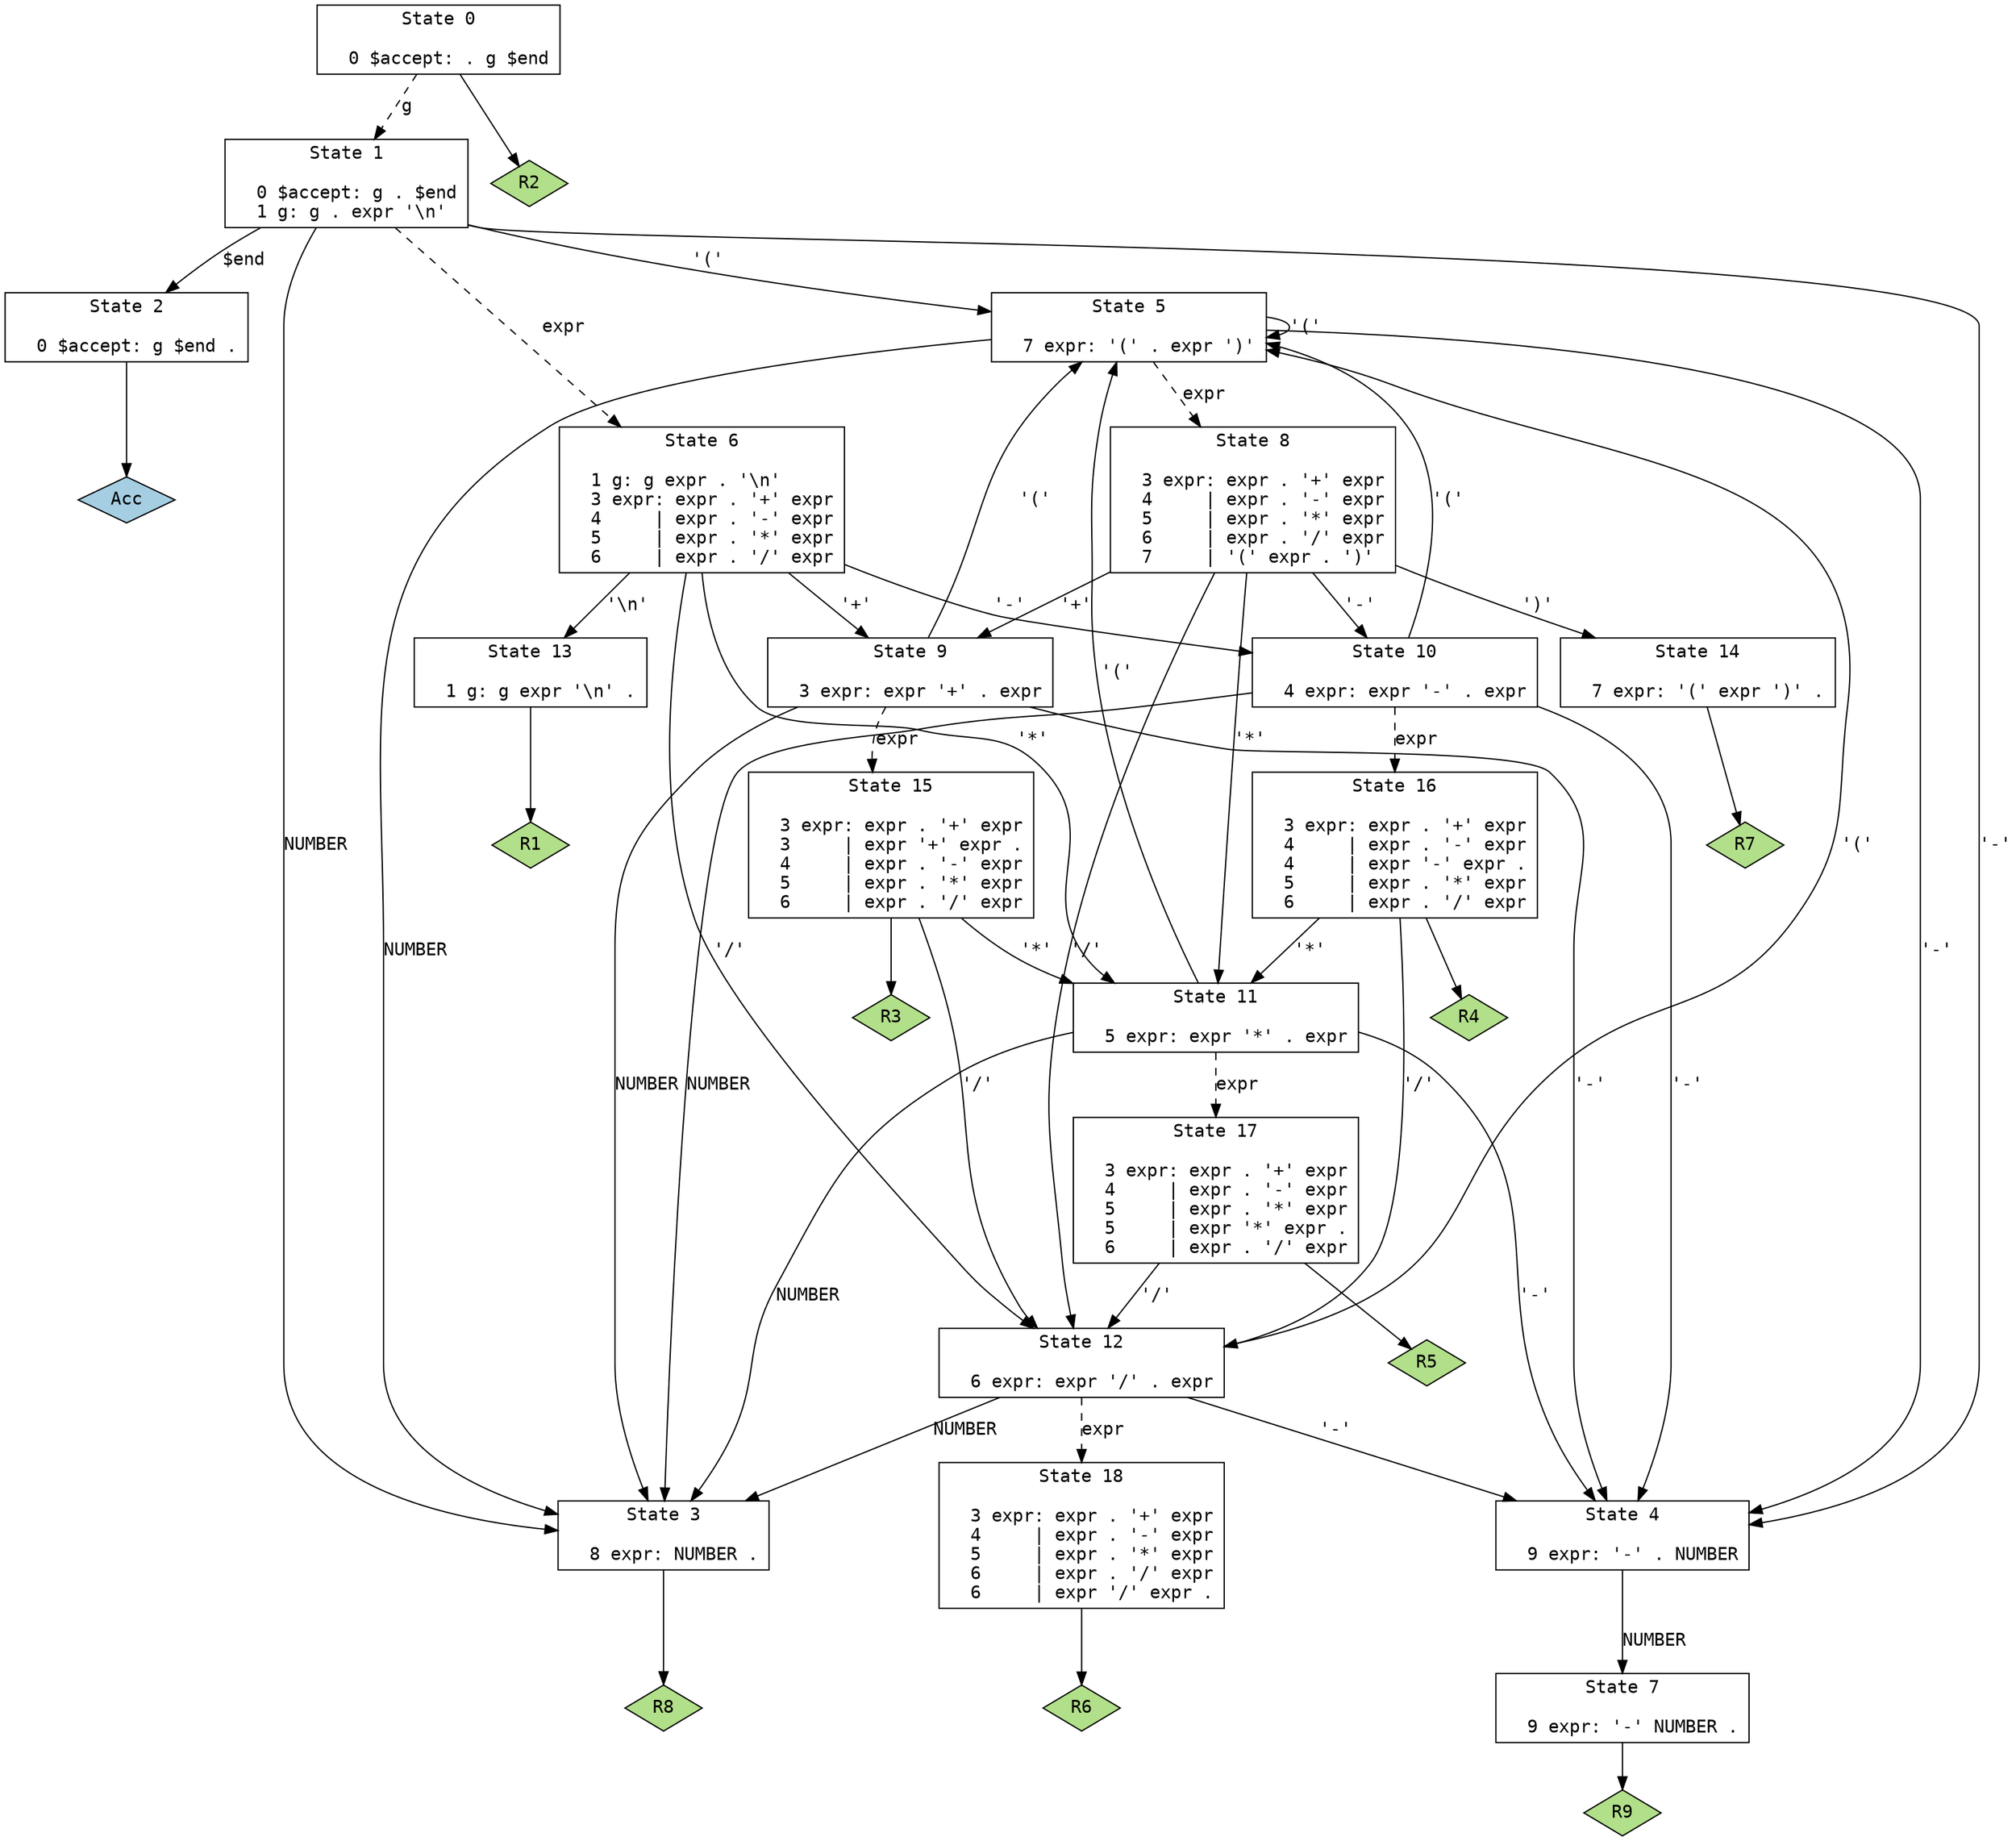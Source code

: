 // Generated by GNU Bison 3.2.
// Report bugs to <bug-bison@gnu.org>.
// Home page: <http://www.gnu.org/software/bison/>.

digraph "bison_4.y"
{
  node [fontname = courier, shape = box, colorscheme = paired6]
  edge [fontname = courier]

  0 [label="State 0\n\l  0 $accept: . g $end\l"]
  0 -> 1 [style=dashed label="g"]
  0 -> "0R2" [style=solid]
 "0R2" [label="R2", fillcolor=3, shape=diamond, style=filled]
  1 [label="State 1\n\l  0 $accept: g . $end\l  1 g: g . expr '\\n'\l"]
  1 -> 2 [style=solid label="$end"]
  1 -> 3 [style=solid label="NUMBER"]
  1 -> 4 [style=solid label="'-'"]
  1 -> 5 [style=solid label="'('"]
  1 -> 6 [style=dashed label="expr"]
  2 [label="State 2\n\l  0 $accept: g $end .\l"]
  2 -> "2R0" [style=solid]
 "2R0" [label="Acc", fillcolor=1, shape=diamond, style=filled]
  3 [label="State 3\n\l  8 expr: NUMBER .\l"]
  3 -> "3R8" [style=solid]
 "3R8" [label="R8", fillcolor=3, shape=diamond, style=filled]
  4 [label="State 4\n\l  9 expr: '-' . NUMBER\l"]
  4 -> 7 [style=solid label="NUMBER"]
  5 [label="State 5\n\l  7 expr: '(' . expr ')'\l"]
  5 -> 3 [style=solid label="NUMBER"]
  5 -> 4 [style=solid label="'-'"]
  5 -> 5 [style=solid label="'('"]
  5 -> 8 [style=dashed label="expr"]
  6 [label="State 6\n\l  1 g: g expr . '\\n'\l  3 expr: expr . '+' expr\l  4     | expr . '-' expr\l  5     | expr . '*' expr\l  6     | expr . '/' expr\l"]
  6 -> 9 [style=solid label="'+'"]
  6 -> 10 [style=solid label="'-'"]
  6 -> 11 [style=solid label="'*'"]
  6 -> 12 [style=solid label="'/'"]
  6 -> 13 [style=solid label="'\\n'"]
  7 [label="State 7\n\l  9 expr: '-' NUMBER .\l"]
  7 -> "7R9" [style=solid]
 "7R9" [label="R9", fillcolor=3, shape=diamond, style=filled]
  8 [label="State 8\n\l  3 expr: expr . '+' expr\l  4     | expr . '-' expr\l  5     | expr . '*' expr\l  6     | expr . '/' expr\l  7     | '(' expr . ')'\l"]
  8 -> 9 [style=solid label="'+'"]
  8 -> 10 [style=solid label="'-'"]
  8 -> 11 [style=solid label="'*'"]
  8 -> 12 [style=solid label="'/'"]
  8 -> 14 [style=solid label="')'"]
  9 [label="State 9\n\l  3 expr: expr '+' . expr\l"]
  9 -> 3 [style=solid label="NUMBER"]
  9 -> 4 [style=solid label="'-'"]
  9 -> 5 [style=solid label="'('"]
  9 -> 15 [style=dashed label="expr"]
  10 [label="State 10\n\l  4 expr: expr '-' . expr\l"]
  10 -> 3 [style=solid label="NUMBER"]
  10 -> 4 [style=solid label="'-'"]
  10 -> 5 [style=solid label="'('"]
  10 -> 16 [style=dashed label="expr"]
  11 [label="State 11\n\l  5 expr: expr '*' . expr\l"]
  11 -> 3 [style=solid label="NUMBER"]
  11 -> 4 [style=solid label="'-'"]
  11 -> 5 [style=solid label="'('"]
  11 -> 17 [style=dashed label="expr"]
  12 [label="State 12\n\l  6 expr: expr '/' . expr\l"]
  12 -> 3 [style=solid label="NUMBER"]
  12 -> 4 [style=solid label="'-'"]
  12 -> 5 [style=solid label="'('"]
  12 -> 18 [style=dashed label="expr"]
  13 [label="State 13\n\l  1 g: g expr '\\n' .\l"]
  13 -> "13R1" [style=solid]
 "13R1" [label="R1", fillcolor=3, shape=diamond, style=filled]
  14 [label="State 14\n\l  7 expr: '(' expr ')' .\l"]
  14 -> "14R7" [style=solid]
 "14R7" [label="R7", fillcolor=3, shape=diamond, style=filled]
  15 [label="State 15\n\l  3 expr: expr . '+' expr\l  3     | expr '+' expr .\l  4     | expr . '-' expr\l  5     | expr . '*' expr\l  6     | expr . '/' expr\l"]
  15 -> 11 [style=solid label="'*'"]
  15 -> 12 [style=solid label="'/'"]
  15 -> "15R3" [style=solid]
 "15R3" [label="R3", fillcolor=3, shape=diamond, style=filled]
  16 [label="State 16\n\l  3 expr: expr . '+' expr\l  4     | expr . '-' expr\l  4     | expr '-' expr .\l  5     | expr . '*' expr\l  6     | expr . '/' expr\l"]
  16 -> 11 [style=solid label="'*'"]
  16 -> 12 [style=solid label="'/'"]
  16 -> "16R4" [style=solid]
 "16R4" [label="R4", fillcolor=3, shape=diamond, style=filled]
  17 [label="State 17\n\l  3 expr: expr . '+' expr\l  4     | expr . '-' expr\l  5     | expr . '*' expr\l  5     | expr '*' expr .\l  6     | expr . '/' expr\l"]
  17 -> 12 [style=solid label="'/'"]
  17 -> "17R5" [style=solid]
 "17R5" [label="R5", fillcolor=3, shape=diamond, style=filled]
  18 [label="State 18\n\l  3 expr: expr . '+' expr\l  4     | expr . '-' expr\l  5     | expr . '*' expr\l  6     | expr . '/' expr\l  6     | expr '/' expr .\l"]
  18 -> "18R6" [style=solid]
 "18R6" [label="R6", fillcolor=3, shape=diamond, style=filled]
}
